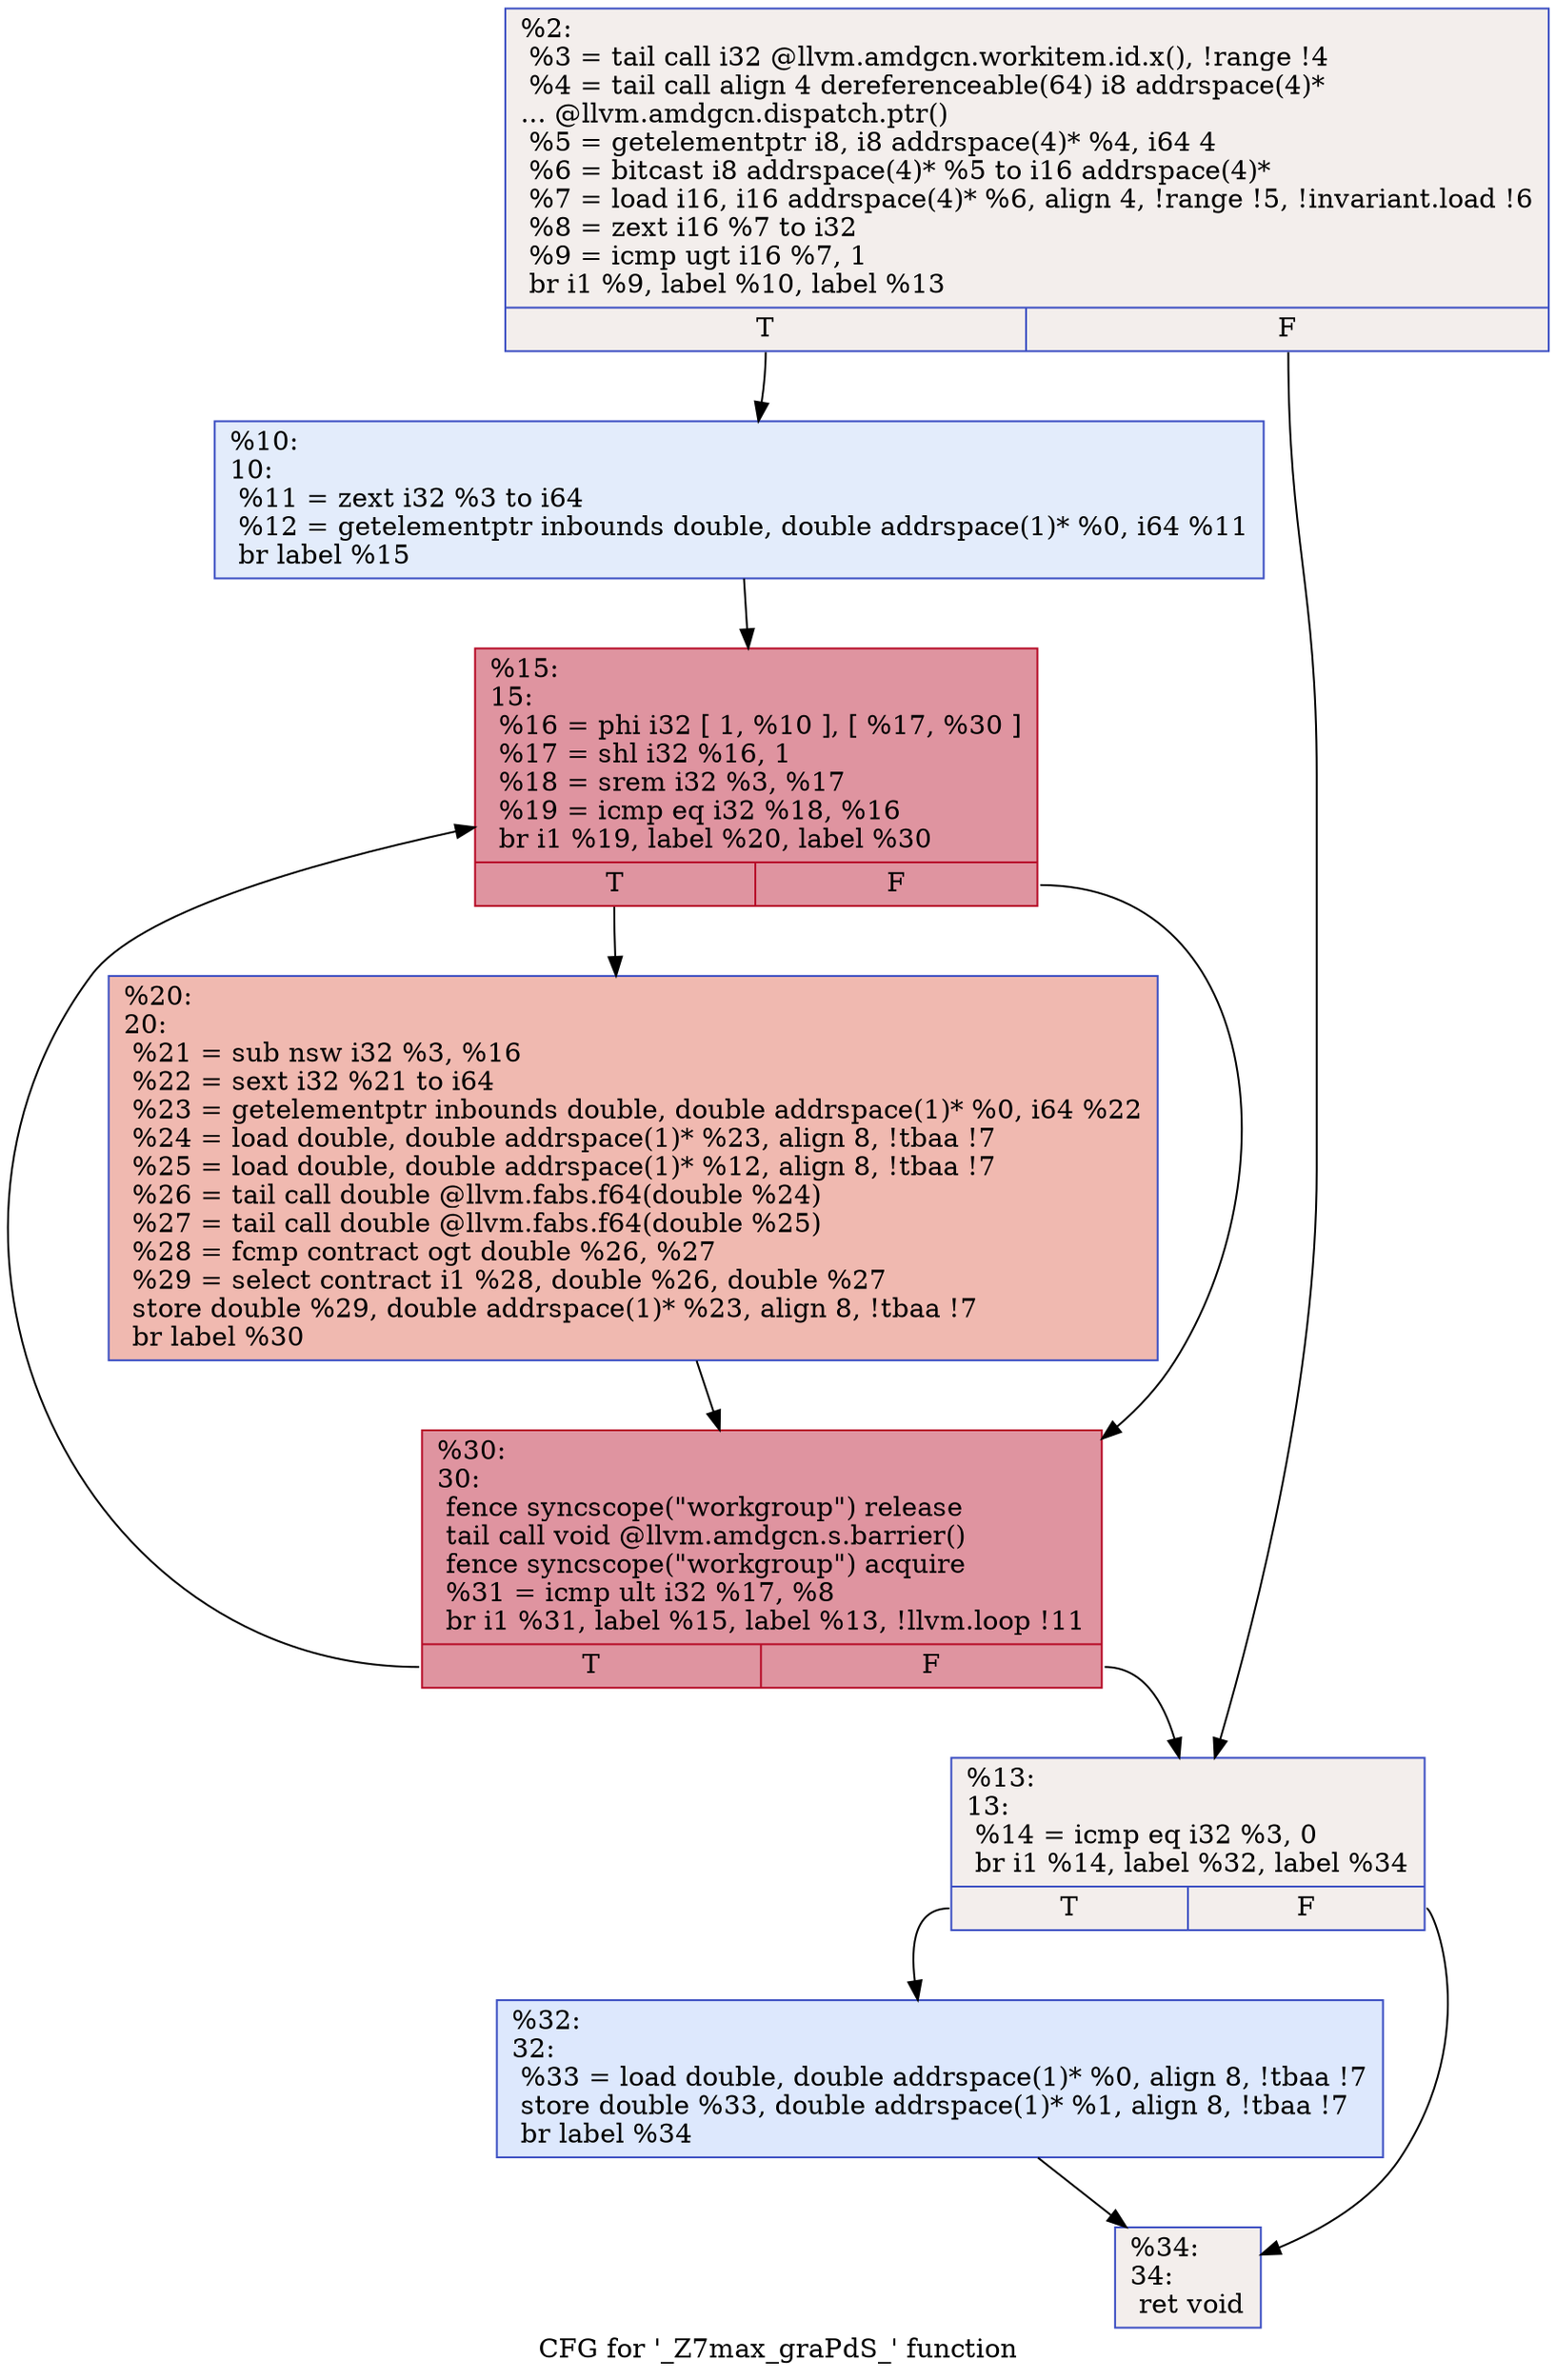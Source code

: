 digraph "CFG for '_Z7max_graPdS_' function" {
	label="CFG for '_Z7max_graPdS_' function";

	Node0x47d94b0 [shape=record,color="#3d50c3ff", style=filled, fillcolor="#e3d9d370",label="{%2:\l  %3 = tail call i32 @llvm.amdgcn.workitem.id.x(), !range !4\l  %4 = tail call align 4 dereferenceable(64) i8 addrspace(4)*\l... @llvm.amdgcn.dispatch.ptr()\l  %5 = getelementptr i8, i8 addrspace(4)* %4, i64 4\l  %6 = bitcast i8 addrspace(4)* %5 to i16 addrspace(4)*\l  %7 = load i16, i16 addrspace(4)* %6, align 4, !range !5, !invariant.load !6\l  %8 = zext i16 %7 to i32\l  %9 = icmp ugt i16 %7, 1\l  br i1 %9, label %10, label %13\l|{<s0>T|<s1>F}}"];
	Node0x47d94b0:s0 -> Node0x47da4b0;
	Node0x47d94b0:s1 -> Node0x47db150;
	Node0x47da4b0 [shape=record,color="#3d50c3ff", style=filled, fillcolor="#bfd3f670",label="{%10:\l10:                                               \l  %11 = zext i32 %3 to i64\l  %12 = getelementptr inbounds double, double addrspace(1)* %0, i64 %11\l  br label %15\l}"];
	Node0x47da4b0 -> Node0x47db3a0;
	Node0x47db150 [shape=record,color="#3d50c3ff", style=filled, fillcolor="#e3d9d370",label="{%13:\l13:                                               \l  %14 = icmp eq i32 %3, 0\l  br i1 %14, label %32, label %34\l|{<s0>T|<s1>F}}"];
	Node0x47db150:s0 -> Node0x47db520;
	Node0x47db150:s1 -> Node0x47db570;
	Node0x47db3a0 [shape=record,color="#b70d28ff", style=filled, fillcolor="#b70d2870",label="{%15:\l15:                                               \l  %16 = phi i32 [ 1, %10 ], [ %17, %30 ]\l  %17 = shl i32 %16, 1\l  %18 = srem i32 %3, %17\l  %19 = icmp eq i32 %18, %16\l  br i1 %19, label %20, label %30\l|{<s0>T|<s1>F}}"];
	Node0x47db3a0:s0 -> Node0x47dba80;
	Node0x47db3a0:s1 -> Node0x47db710;
	Node0x47dba80 [shape=record,color="#3d50c3ff", style=filled, fillcolor="#de614d70",label="{%20:\l20:                                               \l  %21 = sub nsw i32 %3, %16\l  %22 = sext i32 %21 to i64\l  %23 = getelementptr inbounds double, double addrspace(1)* %0, i64 %22\l  %24 = load double, double addrspace(1)* %23, align 8, !tbaa !7\l  %25 = load double, double addrspace(1)* %12, align 8, !tbaa !7\l  %26 = tail call double @llvm.fabs.f64(double %24)\l  %27 = tail call double @llvm.fabs.f64(double %25)\l  %28 = fcmp contract ogt double %26, %27\l  %29 = select contract i1 %28, double %26, double %27\l  store double %29, double addrspace(1)* %23, align 8, !tbaa !7\l  br label %30\l}"];
	Node0x47dba80 -> Node0x47db710;
	Node0x47db710 [shape=record,color="#b70d28ff", style=filled, fillcolor="#b70d2870",label="{%30:\l30:                                               \l  fence syncscope(\"workgroup\") release\l  tail call void @llvm.amdgcn.s.barrier()\l  fence syncscope(\"workgroup\") acquire\l  %31 = icmp ult i32 %17, %8\l  br i1 %31, label %15, label %13, !llvm.loop !11\l|{<s0>T|<s1>F}}"];
	Node0x47db710:s0 -> Node0x47db3a0;
	Node0x47db710:s1 -> Node0x47db150;
	Node0x47db520 [shape=record,color="#3d50c3ff", style=filled, fillcolor="#b2ccfb70",label="{%32:\l32:                                               \l  %33 = load double, double addrspace(1)* %0, align 8, !tbaa !7\l  store double %33, double addrspace(1)* %1, align 8, !tbaa !7\l  br label %34\l}"];
	Node0x47db520 -> Node0x47db570;
	Node0x47db570 [shape=record,color="#3d50c3ff", style=filled, fillcolor="#e3d9d370",label="{%34:\l34:                                               \l  ret void\l}"];
}
